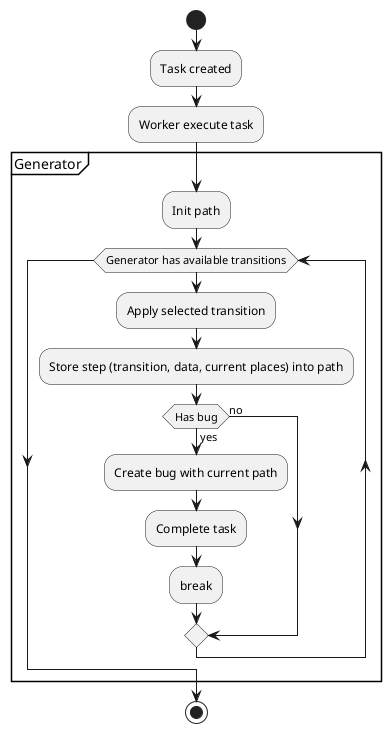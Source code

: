 @startuml
start
:Task created;
:Worker execute task;

partition Generator {
    :Init path;
    while (Generator has available transitions)
        :Apply selected transition;
        :Store step (transition, data, current places) into path;
        if (Has bug) then (yes)
            :Create bug with current path;
            :Complete task;
            :break;
        else (no)
        endif
    end while
}

stop
@enduml
